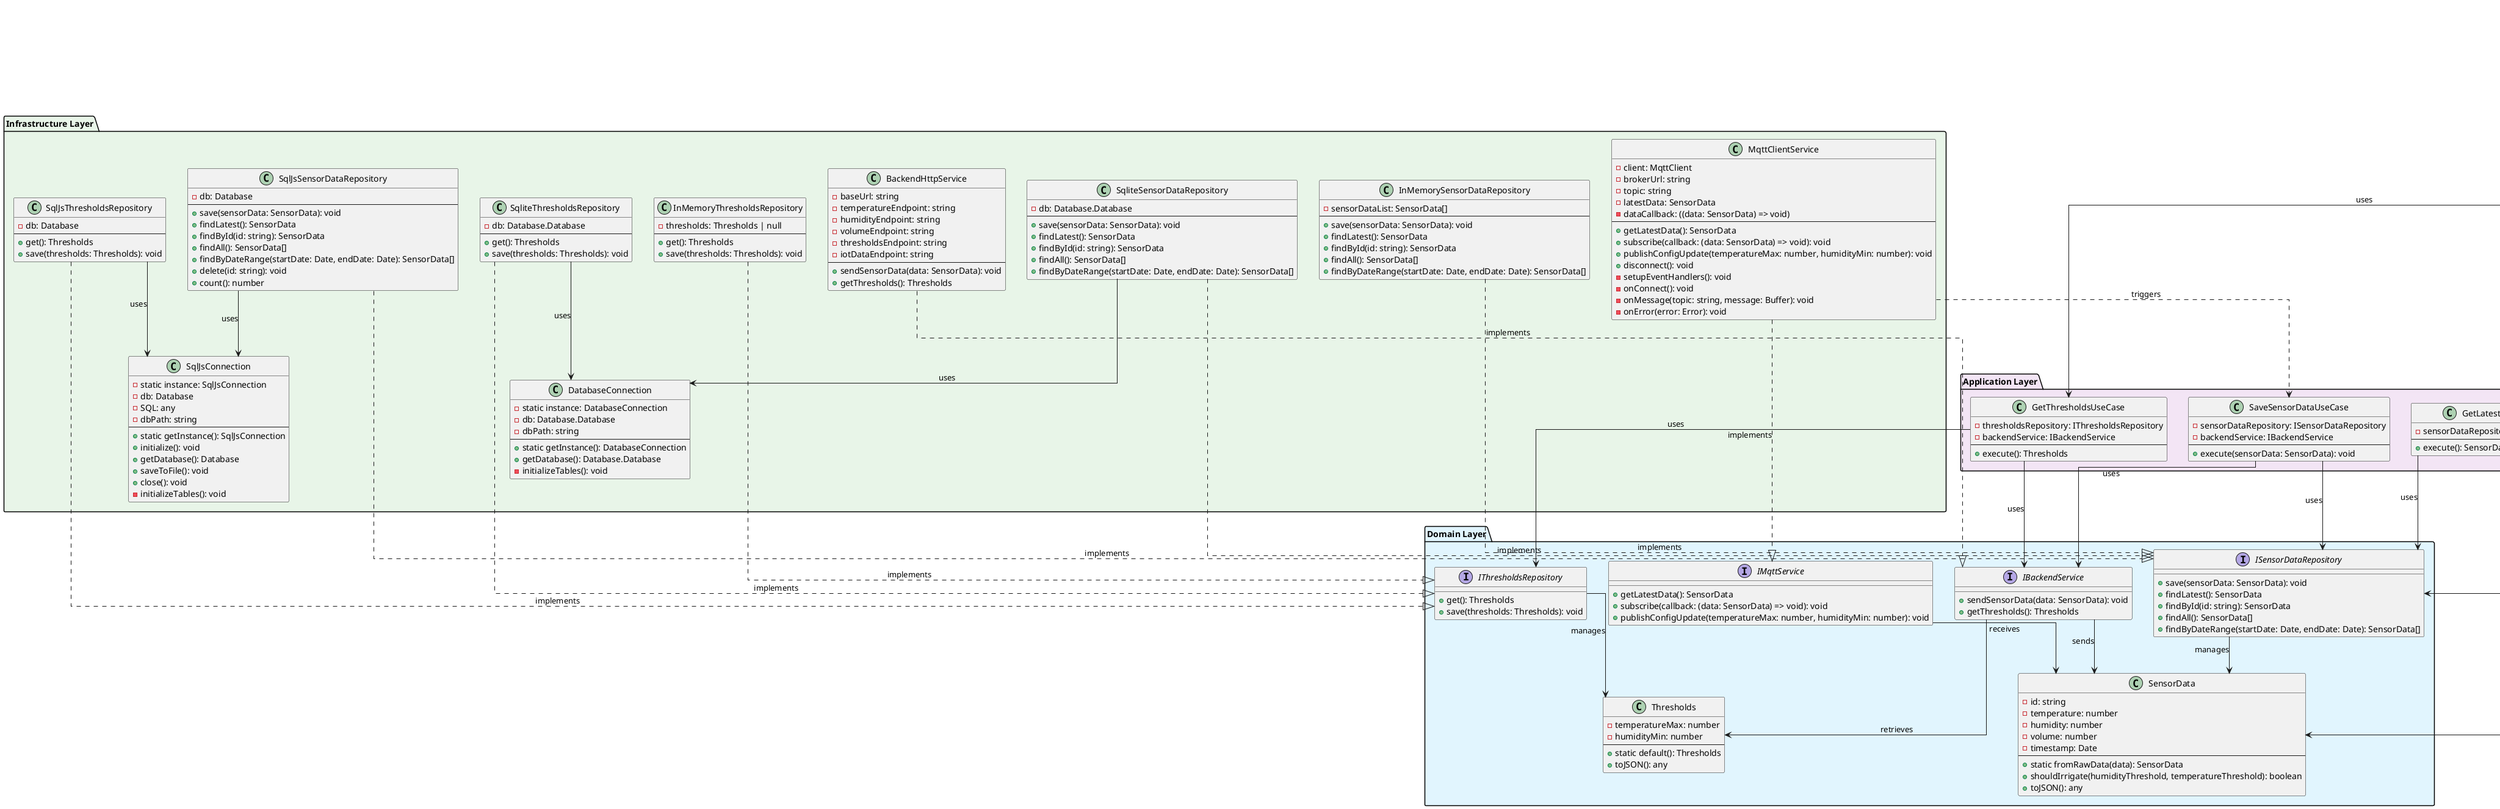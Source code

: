 @startuml HydroSmart Edge API - DDD Class Diagram

skinparam linetype ortho

' Domain Layer
package "Domain Layer" #E1F5FE {
    
    ' Entities
    class SensorData {
        - id: string
        - temperature: number
        - humidity: number
        - volume: number
        - timestamp: Date
        --
        + static fromRawData(data): SensorData
        + shouldIrrigate(humidityThreshold, temperatureThreshold): boolean
        + toJSON(): any
    }
    
    ' Value Objects
    class Thresholds {
        - temperatureMax: number
        - humidityMin: number
        --
        + static default(): Thresholds
        + toJSON(): any
    }
    
    ' Repository Interfaces
    interface ISensorDataRepository {
        + save(sensorData: SensorData): void
        + findLatest(): SensorData
        + findById(id: string): SensorData
        + findAll(): SensorData[]
        + findByDateRange(startDate: Date, endDate: Date): SensorData[]
    }
    
    interface IThresholdsRepository {
        + get(): Thresholds
        + save(thresholds: Thresholds): void
    }
    
    ' Service Interfaces
    interface IBackendService {
        + sendSensorData(data: SensorData): void
        + getThresholds(): Thresholds
    }
    
    interface IMqttService {
        + getLatestData(): SensorData
        + subscribe(callback: (data: SensorData) => void): void
        + publishConfigUpdate(temperatureMax: number, humidityMin: number): void
    }
}

' Application Layer
package "Application Layer" #F3E5F5 {
    
    class GetLatestSensorDataUseCase {
        - sensorDataRepository: ISensorDataRepository
        --
        + execute(): SensorData
    }
    
    class SaveSensorDataUseCase {
        - sensorDataRepository: ISensorDataRepository
        - backendService: IBackendService
        --
        + execute(sensorData: SensorData): void
    }
    
    class CheckIrrigationStatusUseCase {
        - sensorDataRepository: ISensorDataRepository
        --
        + execute(humidityThreshold?): boolean
    }
    
    class GetThresholdsUseCase {
        - thresholdsRepository: IThresholdsRepository
        - backendService: IBackendService
        --
        + execute(): Thresholds
    }
}

' Infrastructure Layer
package "Infrastructure Layer" #E8F5E8 {
    
    ' Database
    class SqlJsConnection {
        - static instance: SqlJsConnection
        - db: Database
        - SQL: any
        - dbPath: string
        --
        + static getInstance(): SqlJsConnection
        + initialize(): void
        + getDatabase(): Database
        + saveToFile(): void
        + close(): void
        - initializeTables(): void
    }
    
    class DatabaseConnection {
        - static instance: DatabaseConnection
        - db: Database.Database
        - dbPath: string
        --
        + static getInstance(): DatabaseConnection
        + getDatabase(): Database.Database
        - initializeTables(): void
    }
    
    ' Repository Implementations
    class SqlJsSensorDataRepository {
        - db: Database
        --
        + save(sensorData: SensorData): void
        + findLatest(): SensorData
        + findById(id: string): SensorData
        + findAll(): SensorData[]
        + findByDateRange(startDate: Date, endDate: Date): SensorData[]
        + delete(id: string): void
        + count(): number
    }
    
    class SqliteSensorDataRepository {
        - db: Database.Database
        --
        + save(sensorData: SensorData): void
        + findLatest(): SensorData
        + findById(id: string): SensorData
        + findAll(): SensorData[]
        + findByDateRange(startDate: Date, endDate: Date): SensorData[]
    }
    
    class InMemorySensorDataRepository {
        - sensorDataList: SensorData[]
        --
        + save(sensorData: SensorData): void
        + findLatest(): SensorData
        + findById(id: string): SensorData
        + findAll(): SensorData[]
        + findByDateRange(startDate: Date, endDate: Date): SensorData[]
    }
    
    class SqlJsThresholdsRepository {
        - db: Database
        --
        + get(): Thresholds
        + save(thresholds: Thresholds): void
    }
    
    class SqliteThresholdsRepository {
        - db: Database.Database
        --
        + get(): Thresholds
        + save(thresholds: Thresholds): void
    }
    
    class InMemoryThresholdsRepository {
        - thresholds: Thresholds | null
        --
        + get(): Thresholds
        + save(thresholds: Thresholds): void
    }
    
    ' Service Implementations
    class BackendHttpService {
        - baseUrl: string
        - temperatureEndpoint: string
        - humidityEndpoint: string
        - volumeEndpoint: string
        - thresholdsEndpoint: string
        - iotDataEndpoint: string
        --
        + sendSensorData(data: SensorData): void
        + getThresholds(): Thresholds
    }
    
    class MqttClientService {
        - client: MqttClient
        - brokerUrl: string
        - topic: string
        - latestData: SensorData
        - dataCallback: ((data: SensorData) => void)
        --
        + getLatestData(): SensorData
        + subscribe(callback: (data: SensorData) => void): void
        + publishConfigUpdate(temperatureMax: number, humidityMin: number): void
        + disconnect(): void
        - setupEventHandlers(): void
        - onConnect(): void
        - onMessage(topic: string, message: Buffer): void
        - onError(error: Error): void
    }
}

' Interface Layer
package "Interface Layer" #FFF3E0 {
    
    ' Controllers
    class SensorController {
        - getLatestSensorDataUseCase: GetLatestSensorDataUseCase
        - checkIrrigationStatusUseCase: CheckIrrigationStatusUseCase
        - getThresholdsUseCase: GetThresholdsUseCase
        --
        + getLatestData(req: Request, res: Response): void
        + getIrrigationStatus(req: Request, res: Response): void
        + getThresholds(req: Request, res: Response): void
    }
    
    ' Routes
    class ApiRoutes {
        - router: express.Router
        - sensorController: SensorController
        --
        + getRouter(): express.Router
        - setupRoutes(): void
    }
    
    ' DTOs
    interface SensorDataResponse {
        id: string
        temperature: number
        humidity: number
        volume: number
        timestamp: number
    }
    
    interface IrrigationStatusResponse {
        active: boolean
    }
    
    interface ThresholdsResponse {
        temperature_max: number
        humidity_min: number
    }
    
    interface ErrorResponse {
        error: string
        message?: string
    }
}

' Relationships

' Domain relationships
ISensorDataRepository --> SensorData : manages
IThresholdsRepository --> Thresholds : manages
IBackendService --> SensorData : sends
IBackendService --> Thresholds : retrieves
IMqttService --> SensorData : receives

' Application relationships
GetLatestSensorDataUseCase --> ISensorDataRepository : uses
SaveSensorDataUseCase --> ISensorDataRepository : uses
SaveSensorDataUseCase --> IBackendService : uses
CheckIrrigationStatusUseCase --> ISensorDataRepository : uses
CheckIrrigationStatusUseCase --> SensorData : checks irrigation logic
GetThresholdsUseCase --> IThresholdsRepository : uses
GetThresholdsUseCase --> IBackendService : uses

' Infrastructure relationships
SqlJsSensorDataRepository ..|> ISensorDataRepository : implements
SqliteSensorDataRepository ..|> ISensorDataRepository : implements
InMemorySensorDataRepository ..|> ISensorDataRepository : implements
SqlJsThresholdsRepository ..|> IThresholdsRepository : implements
SqliteThresholdsRepository ..|> IThresholdsRepository : implements
InMemoryThresholdsRepository ..|> IThresholdsRepository : implements
BackendHttpService ..|> IBackendService : implements
MqttClientService ..|> IMqttService : implements

SqlJsSensorDataRepository --> SqlJsConnection : uses
SqlJsThresholdsRepository --> SqlJsConnection : uses
SqliteSensorDataRepository --> DatabaseConnection : uses
SqliteThresholdsRepository --> DatabaseConnection : uses

' Interface relationships
SensorController --> GetLatestSensorDataUseCase : uses
SensorController --> CheckIrrigationStatusUseCase : uses
SensorController --> GetThresholdsUseCase : uses
SensorController --> SensorDataResponse : returns
SensorController --> IrrigationStatusResponse : returns
SensorController --> ThresholdsResponse : returns
SensorController --> ErrorResponse : returns
ApiRoutes --> SensorController : uses

' MQTT subscription flow (conceptual)
MqttClientService ..> SaveSensorDataUseCase : triggers

@enduml
